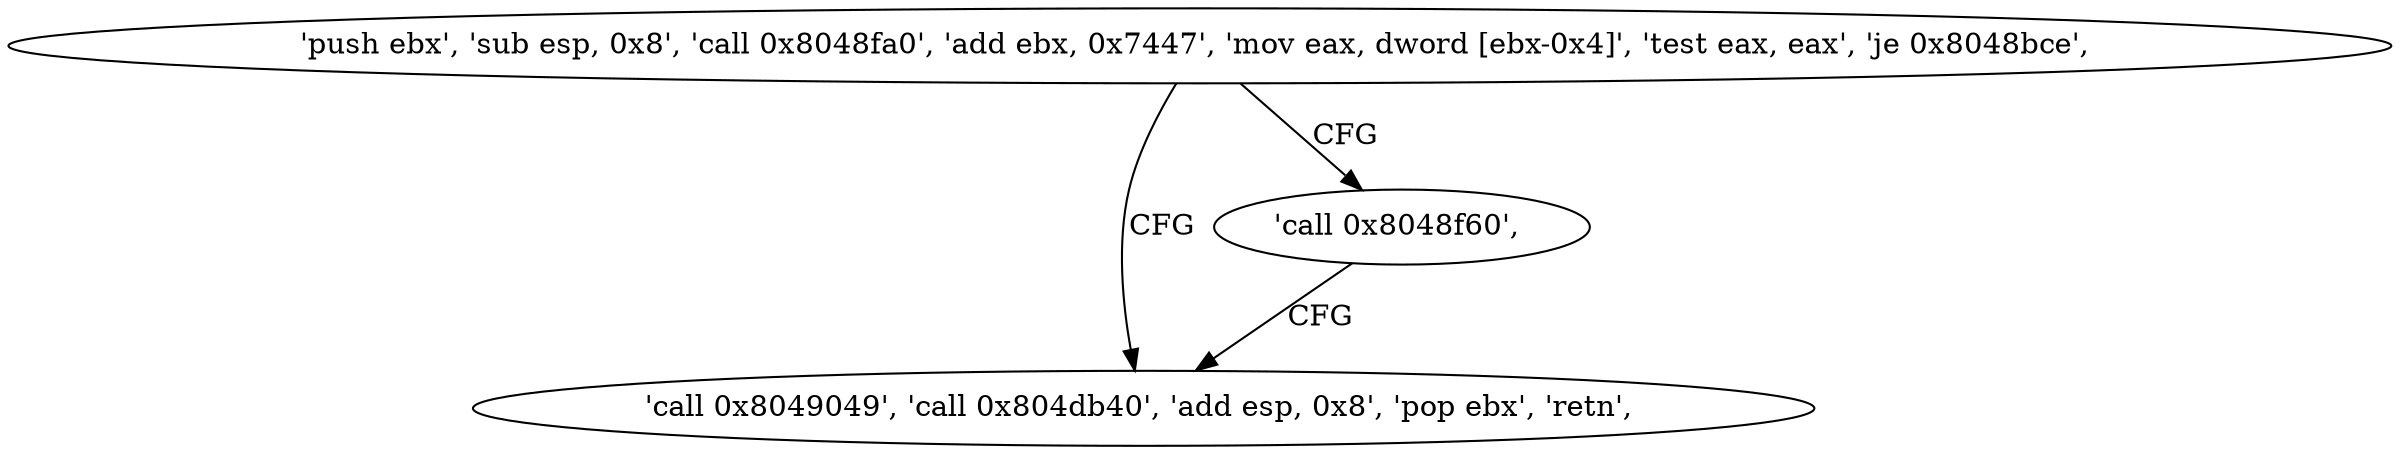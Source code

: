 digraph "func" {
"134515632" [label = "'push ebx', 'sub esp, 0x8', 'call 0x8048fa0', 'add ebx, 0x7447', 'mov eax, dword [ebx-0x4]', 'test eax, eax', 'je 0x8048bce', " ]
"134515662" [label = "'call 0x8049049', 'call 0x804db40', 'add esp, 0x8', 'pop ebx', 'retn', " ]
"134515657" [label = "'call 0x8048f60', " ]
"134515632" -> "134515662" [ label = "CFG" ]
"134515632" -> "134515657" [ label = "CFG" ]
"134515657" -> "134515662" [ label = "CFG" ]
}
